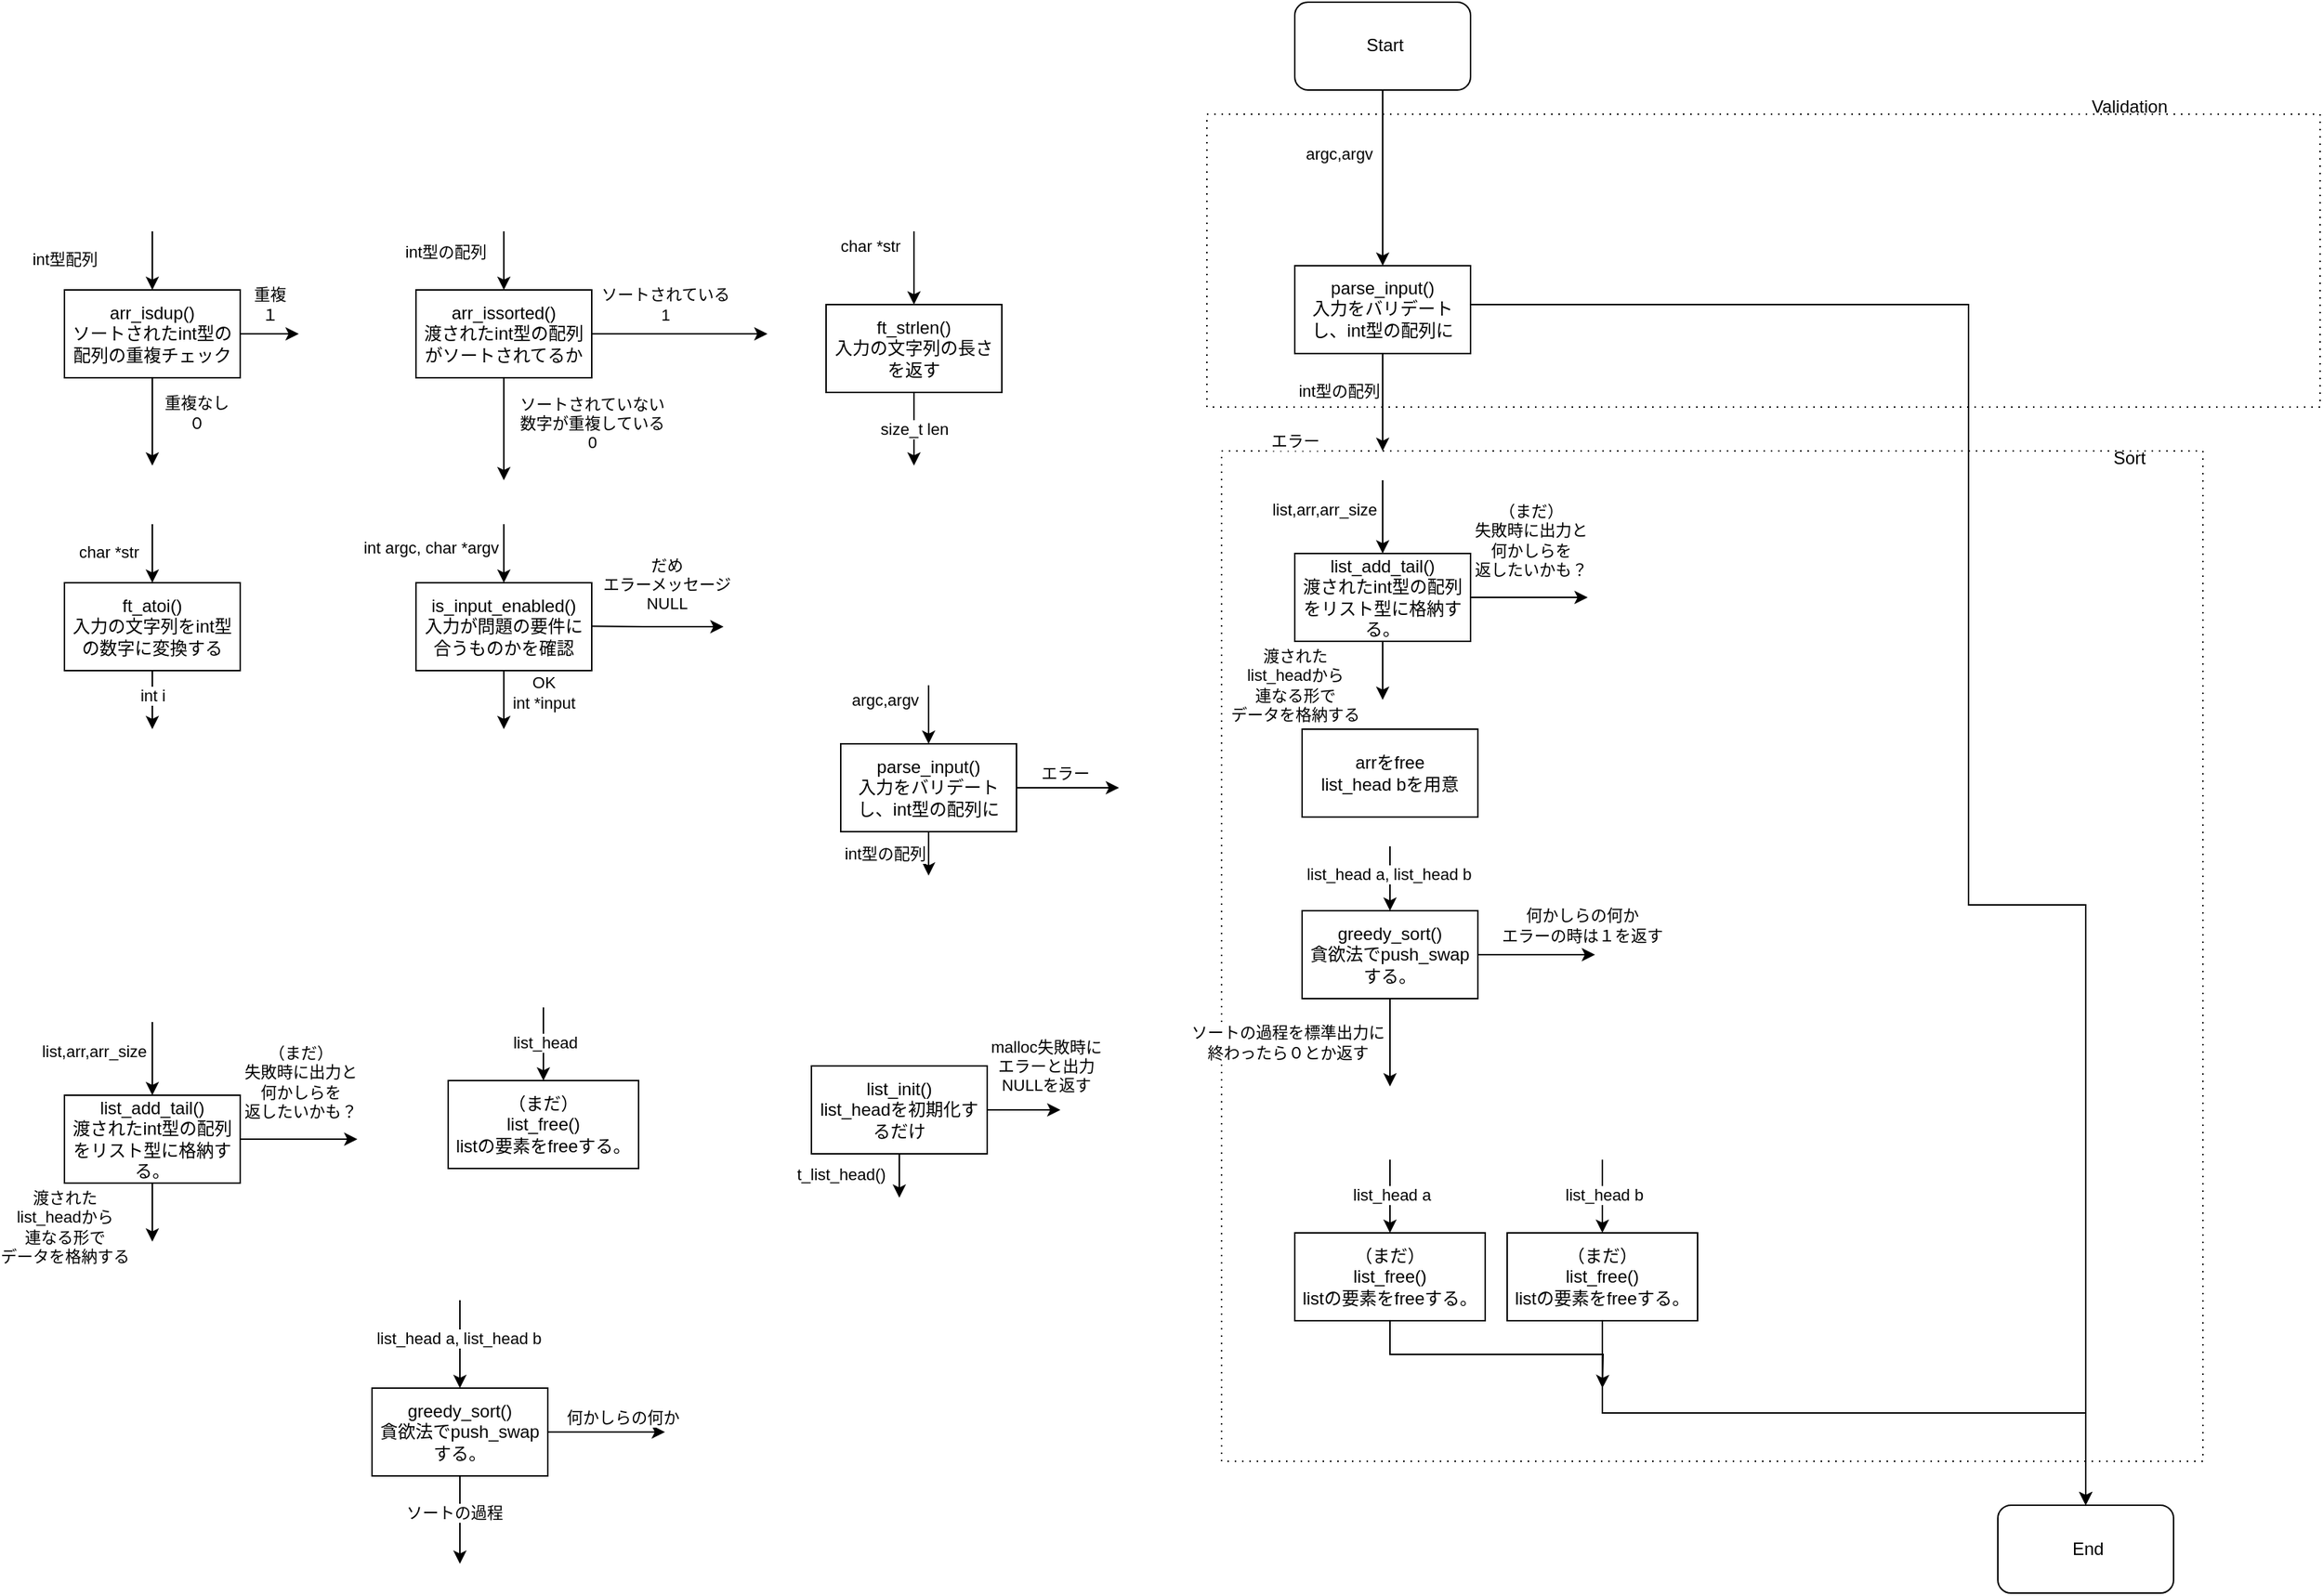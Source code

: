 <mxfile version="26.0.1">
  <diagram name="ページ1" id="sApEo9JUIuCggSf999Ie">
    <mxGraphModel dx="1877" dy="691" grid="1" gridSize="10" guides="1" tooltips="1" connect="1" arrows="1" fold="1" page="1" pageScale="1" pageWidth="827" pageHeight="1169" math="0" shadow="0">
      <root>
        <mxCell id="0" />
        <mxCell id="1" parent="0" />
        <mxCell id="v0U2-upa5PUTUDY-sCO0-5" value="" style="rounded=0;whiteSpace=wrap;html=1;fillColor=none;dashed=1;dashPattern=1 4;" parent="1" vertex="1">
          <mxGeometry x="50" y="350" width="670" height="690" as="geometry" />
        </mxCell>
        <mxCell id="v0U2-upa5PUTUDY-sCO0-1" value="&amp;nbsp;Start" style="rounded=1;whiteSpace=wrap;html=1;" parent="1" vertex="1">
          <mxGeometry x="100" y="43.45" width="120" height="60" as="geometry" />
        </mxCell>
        <mxCell id="v0U2-upa5PUTUDY-sCO0-2" value="&amp;nbsp;End" style="rounded=1;whiteSpace=wrap;html=1;" parent="1" vertex="1">
          <mxGeometry x="580" y="1070" width="120" height="60" as="geometry" />
        </mxCell>
        <mxCell id="v0U2-upa5PUTUDY-sCO0-4" value="" style="rounded=0;whiteSpace=wrap;html=1;fillColor=none;dashed=1;dashPattern=1 4;" parent="1" vertex="1">
          <mxGeometry x="40" y="120" width="760" height="200" as="geometry" />
        </mxCell>
        <mxCell id="v0U2-upa5PUTUDY-sCO0-6" value="Validation" style="text;html=1;align=center;verticalAlign=middle;whiteSpace=wrap;rounded=0;" parent="1" vertex="1">
          <mxGeometry x="640" y="100" width="60" height="30" as="geometry" />
        </mxCell>
        <mxCell id="v0U2-upa5PUTUDY-sCO0-7" value="Sort" style="text;html=1;align=center;verticalAlign=middle;whiteSpace=wrap;rounded=0;" parent="1" vertex="1">
          <mxGeometry x="640" y="340" width="60" height="30" as="geometry" />
        </mxCell>
        <mxCell id="v0U2-upa5PUTUDY-sCO0-9" style="edgeStyle=orthogonalEdgeStyle;rounded=0;orthogonalLoop=1;jettySize=auto;html=1;" parent="1" source="v0U2-upa5PUTUDY-sCO0-8" edge="1">
          <mxGeometry relative="1" as="geometry">
            <mxPoint x="-680" y="360" as="targetPoint" />
            <Array as="points">
              <mxPoint x="-680" y="330" />
              <mxPoint x="-680" y="330" />
            </Array>
          </mxGeometry>
        </mxCell>
        <mxCell id="v0U2-upa5PUTUDY-sCO0-15" value="重複なし&lt;div&gt;０&lt;/div&gt;" style="edgeLabel;html=1;align=center;verticalAlign=middle;resizable=0;points=[];" parent="v0U2-upa5PUTUDY-sCO0-9" vertex="1" connectable="0">
          <mxGeometry x="-0.2" y="1" relative="1" as="geometry">
            <mxPoint x="29" as="offset" />
          </mxGeometry>
        </mxCell>
        <mxCell id="v0U2-upa5PUTUDY-sCO0-13" style="edgeStyle=orthogonalEdgeStyle;rounded=0;orthogonalLoop=1;jettySize=auto;html=1;" parent="1" source="v0U2-upa5PUTUDY-sCO0-8" edge="1">
          <mxGeometry relative="1" as="geometry">
            <mxPoint x="-580" y="270" as="targetPoint" />
          </mxGeometry>
        </mxCell>
        <mxCell id="v0U2-upa5PUTUDY-sCO0-16" value="重複&lt;div&gt;１&lt;/div&gt;" style="edgeLabel;html=1;align=center;verticalAlign=middle;resizable=0;points=[];" parent="v0U2-upa5PUTUDY-sCO0-13" vertex="1" connectable="0">
          <mxGeometry x="-0.269" y="-4" relative="1" as="geometry">
            <mxPoint x="5" y="-24" as="offset" />
          </mxGeometry>
        </mxCell>
        <mxCell id="v0U2-upa5PUTUDY-sCO0-8" value="arr_isdup()&lt;div&gt;ソートされたint型の配列の重複チェック&lt;/div&gt;" style="rounded=0;whiteSpace=wrap;html=1;" parent="1" vertex="1">
          <mxGeometry x="-740" y="240" width="120" height="60" as="geometry" />
        </mxCell>
        <mxCell id="v0U2-upa5PUTUDY-sCO0-18" value="" style="endArrow=classic;html=1;rounded=0;entryX=0.5;entryY=0;entryDx=0;entryDy=0;" parent="1" target="v0U2-upa5PUTUDY-sCO0-8" edge="1">
          <mxGeometry width="50" height="50" relative="1" as="geometry">
            <mxPoint x="-680" y="200" as="sourcePoint" />
            <mxPoint x="-590" y="350" as="targetPoint" />
          </mxGeometry>
        </mxCell>
        <mxCell id="v0U2-upa5PUTUDY-sCO0-19" value="&lt;div&gt;&lt;span style=&quot;background-color: light-dark(#ffffff, var(--ge-dark-color, #121212)); color: light-dark(rgb(0, 0, 0), rgb(255, 255, 255));&quot;&gt;int型配列&lt;/span&gt;&lt;/div&gt;" style="edgeLabel;html=1;align=center;verticalAlign=middle;resizable=0;points=[];" parent="v0U2-upa5PUTUDY-sCO0-18" vertex="1" connectable="0">
          <mxGeometry x="-0.05" relative="1" as="geometry">
            <mxPoint x="-60" as="offset" />
          </mxGeometry>
        </mxCell>
        <mxCell id="3w3vLUfJ1pL8O2piszap-4" style="edgeStyle=orthogonalEdgeStyle;rounded=0;orthogonalLoop=1;jettySize=auto;html=1;exitX=0.5;exitY=1;exitDx=0;exitDy=0;" edge="1" parent="1" source="3w3vLUfJ1pL8O2piszap-1">
          <mxGeometry relative="1" as="geometry">
            <mxPoint x="-440" y="370" as="targetPoint" />
          </mxGeometry>
        </mxCell>
        <mxCell id="3w3vLUfJ1pL8O2piszap-5" value="ソートされていない&lt;div&gt;数字が重複している&lt;/div&gt;&lt;div&gt;0&lt;/div&gt;" style="edgeLabel;html=1;align=center;verticalAlign=middle;resizable=0;points=[];labelBackgroundColor=default;" vertex="1" connectable="0" parent="3w3vLUfJ1pL8O2piszap-4">
          <mxGeometry x="-0.052" y="-2" relative="1" as="geometry">
            <mxPoint x="62" y="-3" as="offset" />
          </mxGeometry>
        </mxCell>
        <mxCell id="3w3vLUfJ1pL8O2piszap-8" style="edgeStyle=orthogonalEdgeStyle;rounded=0;orthogonalLoop=1;jettySize=auto;html=1;exitX=1;exitY=0.5;exitDx=0;exitDy=0;" edge="1" parent="1" source="3w3vLUfJ1pL8O2piszap-1">
          <mxGeometry relative="1" as="geometry">
            <mxPoint x="-260" y="270" as="targetPoint" />
          </mxGeometry>
        </mxCell>
        <mxCell id="3w3vLUfJ1pL8O2piszap-9" value="ソートされている&lt;div&gt;1&lt;/div&gt;" style="edgeLabel;html=1;align=center;verticalAlign=middle;resizable=0;points=[];labelBackgroundColor=default;" vertex="1" connectable="0" parent="3w3vLUfJ1pL8O2piszap-8">
          <mxGeometry x="-0.171" y="-1" relative="1" as="geometry">
            <mxPoint y="-21" as="offset" />
          </mxGeometry>
        </mxCell>
        <mxCell id="3w3vLUfJ1pL8O2piszap-1" value="arr_issorted()&lt;div&gt;渡されたint型の配列がソートされてるか&lt;/div&gt;" style="rounded=0;whiteSpace=wrap;html=1;" vertex="1" parent="1">
          <mxGeometry x="-500" y="240" width="120" height="60" as="geometry" />
        </mxCell>
        <mxCell id="3w3vLUfJ1pL8O2piszap-2" value="" style="endArrow=classic;html=1;rounded=0;entryX=0.5;entryY=0;entryDx=0;entryDy=0;" edge="1" parent="1" target="3w3vLUfJ1pL8O2piszap-1">
          <mxGeometry width="50" height="50" relative="1" as="geometry">
            <mxPoint x="-440" y="200" as="sourcePoint" />
            <mxPoint x="-400" y="170" as="targetPoint" />
          </mxGeometry>
        </mxCell>
        <mxCell id="3w3vLUfJ1pL8O2piszap-3" value="int型の配列" style="edgeLabel;html=1;align=center;verticalAlign=middle;resizable=0;points=[];" vertex="1" connectable="0" parent="3w3vLUfJ1pL8O2piszap-2">
          <mxGeometry x="-0.29" relative="1" as="geometry">
            <mxPoint x="-40" as="offset" />
          </mxGeometry>
        </mxCell>
        <mxCell id="3w3vLUfJ1pL8O2piszap-13" style="edgeStyle=orthogonalEdgeStyle;rounded=0;orthogonalLoop=1;jettySize=auto;html=1;exitX=0.5;exitY=1;exitDx=0;exitDy=0;" edge="1" parent="1" source="3w3vLUfJ1pL8O2piszap-10">
          <mxGeometry relative="1" as="geometry">
            <mxPoint x="-680" y="540" as="targetPoint" />
          </mxGeometry>
        </mxCell>
        <mxCell id="3w3vLUfJ1pL8O2piszap-14" value="int i" style="edgeLabel;html=1;align=center;verticalAlign=middle;resizable=0;points=[];" vertex="1" connectable="0" parent="3w3vLUfJ1pL8O2piszap-13">
          <mxGeometry x="-0.18" relative="1" as="geometry">
            <mxPoint as="offset" />
          </mxGeometry>
        </mxCell>
        <mxCell id="3w3vLUfJ1pL8O2piszap-10" value="ft_atoi()&lt;div&gt;入力の文字列をint型の数字に変換する&lt;/div&gt;" style="rounded=0;whiteSpace=wrap;html=1;" vertex="1" parent="1">
          <mxGeometry x="-740" y="440" width="120" height="60" as="geometry" />
        </mxCell>
        <mxCell id="3w3vLUfJ1pL8O2piszap-11" value="" style="endArrow=classic;html=1;rounded=0;entryX=0.5;entryY=0;entryDx=0;entryDy=0;" edge="1" parent="1" target="3w3vLUfJ1pL8O2piszap-10">
          <mxGeometry width="50" height="50" relative="1" as="geometry">
            <mxPoint x="-680" y="400" as="sourcePoint" />
            <mxPoint x="-640" y="380" as="targetPoint" />
          </mxGeometry>
        </mxCell>
        <mxCell id="3w3vLUfJ1pL8O2piszap-12" value="char&amp;nbsp;&lt;span style=&quot;background-color: light-dark(#ffffff, var(--ge-dark-color, #121212)); color: light-dark(rgb(0, 0, 0), rgb(255, 255, 255));&quot;&gt;*str&lt;/span&gt;" style="edgeLabel;html=1;align=center;verticalAlign=middle;resizable=0;points=[];" vertex="1" connectable="0" parent="3w3vLUfJ1pL8O2piszap-11">
          <mxGeometry x="-0.07" y="-2" relative="1" as="geometry">
            <mxPoint x="-28" as="offset" />
          </mxGeometry>
        </mxCell>
        <mxCell id="3w3vLUfJ1pL8O2piszap-15" value="ft_strlen()&lt;div&gt;入力の文字列の長さを返す&lt;/div&gt;" style="rounded=0;whiteSpace=wrap;html=1;" vertex="1" parent="1">
          <mxGeometry x="-220" y="250" width="120" height="60" as="geometry" />
        </mxCell>
        <mxCell id="3w3vLUfJ1pL8O2piszap-16" value="" style="endArrow=classic;html=1;rounded=0;entryX=0.5;entryY=0;entryDx=0;entryDy=0;" edge="1" parent="1" target="3w3vLUfJ1pL8O2piszap-15">
          <mxGeometry width="50" height="50" relative="1" as="geometry">
            <mxPoint x="-160" y="200" as="sourcePoint" />
            <mxPoint x="-110" y="150" as="targetPoint" />
          </mxGeometry>
        </mxCell>
        <mxCell id="3w3vLUfJ1pL8O2piszap-17" value="char *str" style="edgeLabel;html=1;align=center;verticalAlign=middle;resizable=0;points=[];" vertex="1" connectable="0" parent="3w3vLUfJ1pL8O2piszap-16">
          <mxGeometry x="-0.136" y="2" relative="1" as="geometry">
            <mxPoint x="-32" y="-12" as="offset" />
          </mxGeometry>
        </mxCell>
        <mxCell id="3w3vLUfJ1pL8O2piszap-18" value="" style="endArrow=classic;html=1;rounded=0;" edge="1" parent="1" source="3w3vLUfJ1pL8O2piszap-15">
          <mxGeometry width="50" height="50" relative="1" as="geometry">
            <mxPoint x="-200" y="410" as="sourcePoint" />
            <mxPoint x="-160" y="360" as="targetPoint" />
          </mxGeometry>
        </mxCell>
        <mxCell id="3w3vLUfJ1pL8O2piszap-19" value="size_t len" style="edgeLabel;html=1;align=center;verticalAlign=middle;resizable=0;points=[];" vertex="1" connectable="0" parent="3w3vLUfJ1pL8O2piszap-18">
          <mxGeometry x="-0.016" relative="1" as="geometry">
            <mxPoint as="offset" />
          </mxGeometry>
        </mxCell>
        <mxCell id="3w3vLUfJ1pL8O2piszap-23" style="edgeStyle=orthogonalEdgeStyle;rounded=0;orthogonalLoop=1;jettySize=auto;html=1;exitX=0.5;exitY=1;exitDx=0;exitDy=0;" edge="1" parent="1" source="3w3vLUfJ1pL8O2piszap-20">
          <mxGeometry relative="1" as="geometry">
            <mxPoint x="-440" y="540" as="targetPoint" />
          </mxGeometry>
        </mxCell>
        <mxCell id="3w3vLUfJ1pL8O2piszap-24" value="OK&lt;br&gt;int *input" style="edgeLabel;html=1;align=center;verticalAlign=middle;resizable=0;points=[];" vertex="1" connectable="0" parent="3w3vLUfJ1pL8O2piszap-23">
          <mxGeometry x="-0.249" y="1" relative="1" as="geometry">
            <mxPoint x="26" as="offset" />
          </mxGeometry>
        </mxCell>
        <mxCell id="3w3vLUfJ1pL8O2piszap-25" style="edgeStyle=orthogonalEdgeStyle;rounded=0;orthogonalLoop=1;jettySize=auto;html=1;exitX=1;exitY=0.5;exitDx=0;exitDy=0;" edge="1" parent="1">
          <mxGeometry relative="1" as="geometry">
            <mxPoint x="-290" y="470" as="targetPoint" />
            <mxPoint x="-400" y="469.5" as="sourcePoint" />
          </mxGeometry>
        </mxCell>
        <mxCell id="3w3vLUfJ1pL8O2piszap-26" value="だめ&lt;br&gt;エラーメッセージ&lt;div&gt;NULL&lt;/div&gt;" style="edgeLabel;html=1;align=center;verticalAlign=middle;resizable=0;points=[];" vertex="1" connectable="0" parent="3w3vLUfJ1pL8O2piszap-25">
          <mxGeometry x="0.074" y="1" relative="1" as="geometry">
            <mxPoint x="12" y="-29" as="offset" />
          </mxGeometry>
        </mxCell>
        <mxCell id="3w3vLUfJ1pL8O2piszap-20" value="is_input_enabled()&lt;div&gt;入力が問題の要件に合うものかを確認&lt;/div&gt;" style="rounded=0;whiteSpace=wrap;html=1;" vertex="1" parent="1">
          <mxGeometry x="-500" y="440" width="120" height="60" as="geometry" />
        </mxCell>
        <mxCell id="3w3vLUfJ1pL8O2piszap-21" value="" style="endArrow=classic;html=1;rounded=0;entryX=0.5;entryY=0;entryDx=0;entryDy=0;" edge="1" parent="1" target="3w3vLUfJ1pL8O2piszap-20">
          <mxGeometry width="50" height="50" relative="1" as="geometry">
            <mxPoint x="-440" y="400" as="sourcePoint" />
            <mxPoint x="-390" y="350" as="targetPoint" />
          </mxGeometry>
        </mxCell>
        <mxCell id="3w3vLUfJ1pL8O2piszap-22" value="int argc, char *argv" style="edgeLabel;html=1;align=center;verticalAlign=middle;resizable=0;points=[];" vertex="1" connectable="0" parent="3w3vLUfJ1pL8O2piszap-21">
          <mxGeometry x="-0.19" y="-1" relative="1" as="geometry">
            <mxPoint x="-49" as="offset" />
          </mxGeometry>
        </mxCell>
        <mxCell id="3w3vLUfJ1pL8O2piszap-30" style="edgeStyle=orthogonalEdgeStyle;rounded=0;orthogonalLoop=1;jettySize=auto;html=1;exitX=0.5;exitY=1;exitDx=0;exitDy=0;" edge="1" parent="1" source="3w3vLUfJ1pL8O2piszap-27">
          <mxGeometry relative="1" as="geometry">
            <mxPoint x="-680" y="890" as="targetPoint" />
          </mxGeometry>
        </mxCell>
        <mxCell id="3w3vLUfJ1pL8O2piszap-31" value="渡された&lt;div&gt;list_headから&lt;div&gt;連なる形で&lt;/div&gt;&lt;div&gt;データを格納する&lt;/div&gt;&lt;/div&gt;" style="edgeLabel;html=1;align=center;verticalAlign=middle;resizable=0;points=[];" vertex="1" connectable="0" parent="3w3vLUfJ1pL8O2piszap-30">
          <mxGeometry x="-0.151" y="-1" relative="1" as="geometry">
            <mxPoint x="-59" y="13" as="offset" />
          </mxGeometry>
        </mxCell>
        <mxCell id="3w3vLUfJ1pL8O2piszap-32" style="edgeStyle=orthogonalEdgeStyle;rounded=0;orthogonalLoop=1;jettySize=auto;html=1;exitX=1;exitY=0.5;exitDx=0;exitDy=0;" edge="1" parent="1" source="3w3vLUfJ1pL8O2piszap-27">
          <mxGeometry relative="1" as="geometry">
            <mxPoint x="-540" y="820" as="targetPoint" />
          </mxGeometry>
        </mxCell>
        <mxCell id="3w3vLUfJ1pL8O2piszap-33" value="（まだ）&lt;br&gt;失敗時に出力と&lt;div&gt;何かしらを&lt;/div&gt;&lt;div&gt;返したいかも？&lt;/div&gt;" style="edgeLabel;html=1;align=center;verticalAlign=middle;resizable=0;points=[];" vertex="1" connectable="0" parent="3w3vLUfJ1pL8O2piszap-32">
          <mxGeometry x="0.071" y="1" relative="1" as="geometry">
            <mxPoint x="-2" y="-39" as="offset" />
          </mxGeometry>
        </mxCell>
        <mxCell id="3w3vLUfJ1pL8O2piszap-27" value="list_add_tail()&lt;div&gt;渡されたint型の配列をリスト型に格納する。&lt;/div&gt;" style="rounded=0;whiteSpace=wrap;html=1;" vertex="1" parent="1">
          <mxGeometry x="-740" y="790" width="120" height="60" as="geometry" />
        </mxCell>
        <mxCell id="3w3vLUfJ1pL8O2piszap-28" value="" style="endArrow=classic;html=1;rounded=0;entryX=0.5;entryY=0;entryDx=0;entryDy=0;" edge="1" parent="1" target="3w3vLUfJ1pL8O2piszap-27">
          <mxGeometry width="50" height="50" relative="1" as="geometry">
            <mxPoint x="-680" y="740" as="sourcePoint" />
            <mxPoint x="-630" y="690" as="targetPoint" />
          </mxGeometry>
        </mxCell>
        <mxCell id="3w3vLUfJ1pL8O2piszap-29" value="list,arr,arr_size" style="edgeLabel;html=1;align=center;verticalAlign=middle;resizable=0;points=[];" vertex="1" connectable="0" parent="3w3vLUfJ1pL8O2piszap-28">
          <mxGeometry x="-0.112" y="-2" relative="1" as="geometry">
            <mxPoint x="-38" y="-2" as="offset" />
          </mxGeometry>
        </mxCell>
        <mxCell id="3w3vLUfJ1pL8O2piszap-34" value="（まだ）&lt;br&gt;list_free()&lt;br&gt;listの要素をfreeする。" style="rounded=0;whiteSpace=wrap;html=1;" vertex="1" parent="1">
          <mxGeometry x="-478" y="780" width="130" height="60" as="geometry" />
        </mxCell>
        <mxCell id="3w3vLUfJ1pL8O2piszap-36" style="edgeStyle=orthogonalEdgeStyle;rounded=0;orthogonalLoop=1;jettySize=auto;html=1;exitX=0.5;exitY=1;exitDx=0;exitDy=0;" edge="1" parent="1" source="3w3vLUfJ1pL8O2piszap-35">
          <mxGeometry relative="1" as="geometry">
            <mxPoint x="-170" y="860" as="targetPoint" />
          </mxGeometry>
        </mxCell>
        <mxCell id="3w3vLUfJ1pL8O2piszap-37" value="t_list_head()" style="edgeLabel;html=1;align=center;verticalAlign=middle;resizable=0;points=[];" vertex="1" connectable="0" parent="3w3vLUfJ1pL8O2piszap-36">
          <mxGeometry x="-0.053" y="-1" relative="1" as="geometry">
            <mxPoint x="-39" as="offset" />
          </mxGeometry>
        </mxCell>
        <mxCell id="3w3vLUfJ1pL8O2piszap-38" style="edgeStyle=orthogonalEdgeStyle;rounded=0;orthogonalLoop=1;jettySize=auto;html=1;exitX=1;exitY=0.5;exitDx=0;exitDy=0;" edge="1" parent="1" source="3w3vLUfJ1pL8O2piszap-35">
          <mxGeometry relative="1" as="geometry">
            <mxPoint x="-60" y="800" as="targetPoint" />
          </mxGeometry>
        </mxCell>
        <mxCell id="3w3vLUfJ1pL8O2piszap-39" value="malloc失敗時に&lt;br&gt;エラーと出力&lt;br&gt;NULLを返す" style="edgeLabel;html=1;align=center;verticalAlign=middle;resizable=0;points=[];" vertex="1" connectable="0" parent="3w3vLUfJ1pL8O2piszap-38">
          <mxGeometry x="-0.145" y="2" relative="1" as="geometry">
            <mxPoint x="18" y="-28" as="offset" />
          </mxGeometry>
        </mxCell>
        <mxCell id="3w3vLUfJ1pL8O2piszap-35" value="list_init()&lt;div&gt;list_headを初期化するだけ&lt;/div&gt;" style="rounded=0;whiteSpace=wrap;html=1;" vertex="1" parent="1">
          <mxGeometry x="-230" y="770" width="120" height="60" as="geometry" />
        </mxCell>
        <mxCell id="3w3vLUfJ1pL8O2piszap-40" value="parse_input()&lt;br&gt;入力をバリデートし、int型の配列に" style="rounded=0;whiteSpace=wrap;html=1;" vertex="1" parent="1">
          <mxGeometry x="-210" y="550" width="120" height="60" as="geometry" />
        </mxCell>
        <mxCell id="3w3vLUfJ1pL8O2piszap-41" value="" style="endArrow=classic;html=1;rounded=0;entryX=0.5;entryY=0;entryDx=0;entryDy=0;" edge="1" parent="1" target="3w3vLUfJ1pL8O2piszap-40">
          <mxGeometry width="50" height="50" relative="1" as="geometry">
            <mxPoint x="-150" y="510" as="sourcePoint" />
            <mxPoint x="-150" y="479.289" as="targetPoint" />
          </mxGeometry>
        </mxCell>
        <mxCell id="3w3vLUfJ1pL8O2piszap-42" value="argc,argv" style="edgeLabel;html=1;align=center;verticalAlign=middle;resizable=0;points=[];" vertex="1" connectable="0" parent="3w3vLUfJ1pL8O2piszap-41">
          <mxGeometry x="-0.16" y="-1" relative="1" as="geometry">
            <mxPoint x="-29" y="-7" as="offset" />
          </mxGeometry>
        </mxCell>
        <mxCell id="3w3vLUfJ1pL8O2piszap-43" value="" style="endArrow=classic;html=1;rounded=0;exitX=1;exitY=0.5;exitDx=0;exitDy=0;" edge="1" parent="1" source="3w3vLUfJ1pL8O2piszap-40">
          <mxGeometry width="50" height="50" relative="1" as="geometry">
            <mxPoint x="-60" y="580" as="sourcePoint" />
            <mxPoint x="-20" y="580" as="targetPoint" />
          </mxGeometry>
        </mxCell>
        <mxCell id="3w3vLUfJ1pL8O2piszap-44" value="エラー" style="edgeLabel;html=1;align=center;verticalAlign=middle;resizable=0;points=[];" vertex="1" connectable="0" parent="3w3vLUfJ1pL8O2piszap-43">
          <mxGeometry x="-0.074" y="1" relative="1" as="geometry">
            <mxPoint y="-9" as="offset" />
          </mxGeometry>
        </mxCell>
        <mxCell id="3w3vLUfJ1pL8O2piszap-45" value="" style="endArrow=classic;html=1;rounded=0;exitX=0.5;exitY=1;exitDx=0;exitDy=0;" edge="1" parent="1" source="3w3vLUfJ1pL8O2piszap-40">
          <mxGeometry width="50" height="50" relative="1" as="geometry">
            <mxPoint x="-140" y="675" as="sourcePoint" />
            <mxPoint x="-150" y="640" as="targetPoint" />
          </mxGeometry>
        </mxCell>
        <mxCell id="3w3vLUfJ1pL8O2piszap-46" value="int型の配列" style="edgeLabel;html=1;align=center;verticalAlign=middle;resizable=0;points=[];" vertex="1" connectable="0" parent="3w3vLUfJ1pL8O2piszap-45">
          <mxGeometry x="-0.413" y="-5" relative="1" as="geometry">
            <mxPoint x="-25" y="6" as="offset" />
          </mxGeometry>
        </mxCell>
        <mxCell id="3w3vLUfJ1pL8O2piszap-47" value="" style="endArrow=classic;html=1;rounded=0;entryX=0.5;entryY=0;entryDx=0;entryDy=0;" edge="1" target="3w3vLUfJ1pL8O2piszap-53" parent="1" source="v0U2-upa5PUTUDY-sCO0-1">
          <mxGeometry width="50" height="50" relative="1" as="geometry">
            <mxPoint x="170" y="183.45" as="sourcePoint" />
            <mxPoint x="170" y="152.739" as="targetPoint" />
          </mxGeometry>
        </mxCell>
        <mxCell id="3w3vLUfJ1pL8O2piszap-48" value="argc,argv" style="edgeLabel;html=1;align=center;verticalAlign=middle;resizable=0;points=[];" vertex="1" connectable="0" parent="3w3vLUfJ1pL8O2piszap-47">
          <mxGeometry x="-0.16" y="-1" relative="1" as="geometry">
            <mxPoint x="-29" y="-7" as="offset" />
          </mxGeometry>
        </mxCell>
        <mxCell id="3w3vLUfJ1pL8O2piszap-49" value="" style="endArrow=classic;html=1;rounded=0;exitX=1;exitY=0.5;exitDx=0;exitDy=0;entryX=0.5;entryY=0;entryDx=0;entryDy=0;" edge="1" parent="1" target="v0U2-upa5PUTUDY-sCO0-2">
          <mxGeometry width="50" height="50" relative="1" as="geometry">
            <mxPoint x="180" y="250" as="sourcePoint" />
            <mxPoint x="780" y="1060" as="targetPoint" />
            <Array as="points">
              <mxPoint x="560" y="250" />
              <mxPoint x="560" y="660" />
              <mxPoint x="640" y="660" />
            </Array>
          </mxGeometry>
        </mxCell>
        <mxCell id="3w3vLUfJ1pL8O2piszap-50" value="エラー" style="edgeLabel;html=1;align=center;verticalAlign=middle;resizable=0;points=[];" vertex="1" connectable="0" parent="3w3vLUfJ1pL8O2piszap-49">
          <mxGeometry x="-0.074" y="1" relative="1" as="geometry">
            <mxPoint x="-461" y="-120" as="offset" />
          </mxGeometry>
        </mxCell>
        <mxCell id="3w3vLUfJ1pL8O2piszap-51" value="" style="endArrow=classic;html=1;rounded=0;exitX=0.5;exitY=1;exitDx=0;exitDy=0;" edge="1" source="3w3vLUfJ1pL8O2piszap-53" parent="1">
          <mxGeometry width="50" height="50" relative="1" as="geometry">
            <mxPoint x="180" y="348.45" as="sourcePoint" />
            <mxPoint x="160" y="350" as="targetPoint" />
          </mxGeometry>
        </mxCell>
        <mxCell id="3w3vLUfJ1pL8O2piszap-52" value="int型の配列" style="edgeLabel;html=1;align=center;verticalAlign=middle;resizable=0;points=[];" vertex="1" connectable="0" parent="3w3vLUfJ1pL8O2piszap-51">
          <mxGeometry x="-0.413" y="-5" relative="1" as="geometry">
            <mxPoint x="-25" y="6" as="offset" />
          </mxGeometry>
        </mxCell>
        <mxCell id="3w3vLUfJ1pL8O2piszap-53" value="parse_input()&lt;br&gt;入力をバリデートし、int型の配列に" style="rounded=0;whiteSpace=wrap;html=1;" vertex="1" parent="1">
          <mxGeometry x="100" y="223.45" width="120" height="60" as="geometry" />
        </mxCell>
        <mxCell id="3w3vLUfJ1pL8O2piszap-57" style="edgeStyle=orthogonalEdgeStyle;rounded=0;orthogonalLoop=1;jettySize=auto;html=1;exitX=0.5;exitY=1;exitDx=0;exitDy=0;" edge="1" parent="1" source="3w3vLUfJ1pL8O2piszap-54">
          <mxGeometry relative="1" as="geometry">
            <mxPoint x="-470" y="1110" as="targetPoint" />
          </mxGeometry>
        </mxCell>
        <mxCell id="3w3vLUfJ1pL8O2piszap-58" value="ソートの過程" style="edgeLabel;html=1;align=center;verticalAlign=middle;resizable=0;points=[];" vertex="1" connectable="0" parent="3w3vLUfJ1pL8O2piszap-57">
          <mxGeometry x="-0.174" y="-4" relative="1" as="geometry">
            <mxPoint as="offset" />
          </mxGeometry>
        </mxCell>
        <mxCell id="3w3vLUfJ1pL8O2piszap-59" style="edgeStyle=orthogonalEdgeStyle;rounded=0;orthogonalLoop=1;jettySize=auto;html=1;exitX=1;exitY=0.5;exitDx=0;exitDy=0;" edge="1" parent="1" source="3w3vLUfJ1pL8O2piszap-54">
          <mxGeometry relative="1" as="geometry">
            <mxPoint x="-330" y="1020" as="targetPoint" />
          </mxGeometry>
        </mxCell>
        <mxCell id="3w3vLUfJ1pL8O2piszap-60" value="何かしらの何か" style="edgeLabel;html=1;align=center;verticalAlign=middle;resizable=0;points=[];" vertex="1" connectable="0" parent="3w3vLUfJ1pL8O2piszap-59">
          <mxGeometry x="-0.294" relative="1" as="geometry">
            <mxPoint x="22" y="-10" as="offset" />
          </mxGeometry>
        </mxCell>
        <mxCell id="3w3vLUfJ1pL8O2piszap-54" value="greedy_sort()&lt;div&gt;貪欲法でpush_swapする。&lt;/div&gt;" style="rounded=0;whiteSpace=wrap;html=1;" vertex="1" parent="1">
          <mxGeometry x="-530" y="990" width="120" height="60" as="geometry" />
        </mxCell>
        <mxCell id="3w3vLUfJ1pL8O2piszap-55" value="" style="endArrow=classic;html=1;rounded=0;entryX=0.5;entryY=0;entryDx=0;entryDy=0;" edge="1" parent="1" target="3w3vLUfJ1pL8O2piszap-54">
          <mxGeometry width="50" height="50" relative="1" as="geometry">
            <mxPoint x="-470" y="930" as="sourcePoint" />
            <mxPoint x="-430" y="910" as="targetPoint" />
          </mxGeometry>
        </mxCell>
        <mxCell id="3w3vLUfJ1pL8O2piszap-56" value="list_head a, list_head b" style="edgeLabel;html=1;align=center;verticalAlign=middle;resizable=0;points=[];" vertex="1" connectable="0" parent="3w3vLUfJ1pL8O2piszap-55">
          <mxGeometry x="-0.133" y="-1" relative="1" as="geometry">
            <mxPoint as="offset" />
          </mxGeometry>
        </mxCell>
        <mxCell id="3w3vLUfJ1pL8O2piszap-61" style="edgeStyle=orthogonalEdgeStyle;rounded=0;orthogonalLoop=1;jettySize=auto;html=1;exitX=0.5;exitY=1;exitDx=0;exitDy=0;" edge="1" source="3w3vLUfJ1pL8O2piszap-65" parent="1">
          <mxGeometry relative="1" as="geometry">
            <mxPoint x="165" y="784" as="targetPoint" />
          </mxGeometry>
        </mxCell>
        <mxCell id="3w3vLUfJ1pL8O2piszap-62" value="ソートの過程を標準出力に&lt;br&gt;終わったら０とか返す" style="edgeLabel;html=1;align=center;verticalAlign=middle;resizable=0;points=[];" vertex="1" connectable="0" parent="3w3vLUfJ1pL8O2piszap-61">
          <mxGeometry x="-0.174" y="-4" relative="1" as="geometry">
            <mxPoint x="-66" y="5" as="offset" />
          </mxGeometry>
        </mxCell>
        <mxCell id="3w3vLUfJ1pL8O2piszap-63" style="edgeStyle=orthogonalEdgeStyle;rounded=0;orthogonalLoop=1;jettySize=auto;html=1;exitX=1;exitY=0.5;exitDx=0;exitDy=0;" edge="1" source="3w3vLUfJ1pL8O2piszap-65" parent="1">
          <mxGeometry relative="1" as="geometry">
            <mxPoint x="305" y="694" as="targetPoint" />
          </mxGeometry>
        </mxCell>
        <mxCell id="3w3vLUfJ1pL8O2piszap-64" value="何かしらの何か&lt;br&gt;&lt;div&gt;エラーの時は１を返す&lt;/div&gt;" style="edgeLabel;html=1;align=center;verticalAlign=middle;resizable=0;points=[];" vertex="1" connectable="0" parent="3w3vLUfJ1pL8O2piszap-63">
          <mxGeometry x="-0.294" relative="1" as="geometry">
            <mxPoint x="42" y="-20" as="offset" />
          </mxGeometry>
        </mxCell>
        <mxCell id="3w3vLUfJ1pL8O2piszap-65" value="greedy_sort()&lt;div&gt;貪欲法でpush_swapする。&lt;/div&gt;" style="rounded=0;whiteSpace=wrap;html=1;" vertex="1" parent="1">
          <mxGeometry x="105" y="664" width="120" height="60" as="geometry" />
        </mxCell>
        <mxCell id="3w3vLUfJ1pL8O2piszap-66" value="" style="endArrow=classic;html=1;rounded=0;entryX=0.5;entryY=0;entryDx=0;entryDy=0;" edge="1" target="3w3vLUfJ1pL8O2piszap-65" parent="1">
          <mxGeometry width="50" height="50" relative="1" as="geometry">
            <mxPoint x="165" y="620" as="sourcePoint" />
            <mxPoint x="205" y="520" as="targetPoint" />
          </mxGeometry>
        </mxCell>
        <mxCell id="3w3vLUfJ1pL8O2piszap-67" value="list_head a, list_head b" style="edgeLabel;html=1;align=center;verticalAlign=middle;resizable=0;points=[];" vertex="1" connectable="0" parent="3w3vLUfJ1pL8O2piszap-66">
          <mxGeometry x="-0.133" y="-1" relative="1" as="geometry">
            <mxPoint as="offset" />
          </mxGeometry>
        </mxCell>
        <mxCell id="3w3vLUfJ1pL8O2piszap-68" value="" style="endArrow=classic;html=1;rounded=0;entryX=0.5;entryY=0;entryDx=0;entryDy=0;" edge="1" parent="1" target="3w3vLUfJ1pL8O2piszap-34">
          <mxGeometry width="50" height="50" relative="1" as="geometry">
            <mxPoint x="-413" y="730" as="sourcePoint" />
            <mxPoint x="-380" y="710" as="targetPoint" />
          </mxGeometry>
        </mxCell>
        <mxCell id="3w3vLUfJ1pL8O2piszap-69" value="list_head" style="edgeLabel;html=1;align=center;verticalAlign=middle;resizable=0;points=[];" vertex="1" connectable="0" parent="3w3vLUfJ1pL8O2piszap-68">
          <mxGeometry x="-0.056" y="1" relative="1" as="geometry">
            <mxPoint as="offset" />
          </mxGeometry>
        </mxCell>
        <mxCell id="3w3vLUfJ1pL8O2piszap-92" style="edgeStyle=orthogonalEdgeStyle;rounded=0;orthogonalLoop=1;jettySize=auto;html=1;exitX=0.5;exitY=1;exitDx=0;exitDy=0;" edge="1" parent="1" source="3w3vLUfJ1pL8O2piszap-76">
          <mxGeometry relative="1" as="geometry">
            <mxPoint x="310" y="990" as="targetPoint" />
          </mxGeometry>
        </mxCell>
        <mxCell id="3w3vLUfJ1pL8O2piszap-76" value="（まだ）&lt;br&gt;list_free()&lt;br&gt;listの要素をfreeする。" style="rounded=0;whiteSpace=wrap;html=1;" vertex="1" parent="1">
          <mxGeometry x="100" y="884" width="130" height="60" as="geometry" />
        </mxCell>
        <mxCell id="3w3vLUfJ1pL8O2piszap-77" value="" style="endArrow=classic;html=1;rounded=0;entryX=0.5;entryY=0;entryDx=0;entryDy=0;" edge="1" target="3w3vLUfJ1pL8O2piszap-76" parent="1">
          <mxGeometry width="50" height="50" relative="1" as="geometry">
            <mxPoint x="165" y="834" as="sourcePoint" />
            <mxPoint x="198" y="814" as="targetPoint" />
          </mxGeometry>
        </mxCell>
        <mxCell id="3w3vLUfJ1pL8O2piszap-78" value="list_head a" style="edgeLabel;html=1;align=center;verticalAlign=middle;resizable=0;points=[];" vertex="1" connectable="0" parent="3w3vLUfJ1pL8O2piszap-77">
          <mxGeometry x="-0.056" y="1" relative="1" as="geometry">
            <mxPoint as="offset" />
          </mxGeometry>
        </mxCell>
        <mxCell id="3w3vLUfJ1pL8O2piszap-91" style="edgeStyle=orthogonalEdgeStyle;rounded=0;orthogonalLoop=1;jettySize=auto;html=1;exitX=0.5;exitY=1;exitDx=0;exitDy=0;entryX=0.5;entryY=0;entryDx=0;entryDy=0;" edge="1" parent="1" source="3w3vLUfJ1pL8O2piszap-79" target="v0U2-upa5PUTUDY-sCO0-2">
          <mxGeometry relative="1" as="geometry" />
        </mxCell>
        <mxCell id="3w3vLUfJ1pL8O2piszap-79" value="（まだ）&lt;br&gt;list_free()&lt;br&gt;listの要素をfreeする。" style="rounded=0;whiteSpace=wrap;html=1;" vertex="1" parent="1">
          <mxGeometry x="245" y="884" width="130" height="60" as="geometry" />
        </mxCell>
        <mxCell id="3w3vLUfJ1pL8O2piszap-80" value="" style="endArrow=classic;html=1;rounded=0;entryX=0.5;entryY=0;entryDx=0;entryDy=0;" edge="1" target="3w3vLUfJ1pL8O2piszap-79" parent="1">
          <mxGeometry width="50" height="50" relative="1" as="geometry">
            <mxPoint x="310" y="834" as="sourcePoint" />
            <mxPoint x="343" y="814" as="targetPoint" />
          </mxGeometry>
        </mxCell>
        <mxCell id="3w3vLUfJ1pL8O2piszap-81" value="list_head b" style="edgeLabel;html=1;align=center;verticalAlign=middle;resizable=0;points=[];" vertex="1" connectable="0" parent="3w3vLUfJ1pL8O2piszap-80">
          <mxGeometry x="-0.056" y="1" relative="1" as="geometry">
            <mxPoint as="offset" />
          </mxGeometry>
        </mxCell>
        <mxCell id="3w3vLUfJ1pL8O2piszap-83" style="edgeStyle=orthogonalEdgeStyle;rounded=0;orthogonalLoop=1;jettySize=auto;html=1;exitX=0.5;exitY=1;exitDx=0;exitDy=0;" edge="1" source="3w3vLUfJ1pL8O2piszap-87" parent="1">
          <mxGeometry relative="1" as="geometry">
            <mxPoint x="160" y="520" as="targetPoint" />
          </mxGeometry>
        </mxCell>
        <mxCell id="3w3vLUfJ1pL8O2piszap-84" value="渡された&lt;div&gt;list_headから&lt;div&gt;連なる形で&lt;/div&gt;&lt;div&gt;データを格納する&lt;/div&gt;&lt;/div&gt;" style="edgeLabel;html=1;align=center;verticalAlign=middle;resizable=0;points=[];" vertex="1" connectable="0" parent="3w3vLUfJ1pL8O2piszap-83">
          <mxGeometry x="-0.151" y="-1" relative="1" as="geometry">
            <mxPoint x="-59" y="13" as="offset" />
          </mxGeometry>
        </mxCell>
        <mxCell id="3w3vLUfJ1pL8O2piszap-85" style="edgeStyle=orthogonalEdgeStyle;rounded=0;orthogonalLoop=1;jettySize=auto;html=1;exitX=1;exitY=0.5;exitDx=0;exitDy=0;" edge="1" source="3w3vLUfJ1pL8O2piszap-87" parent="1">
          <mxGeometry relative="1" as="geometry">
            <mxPoint x="300" y="450" as="targetPoint" />
          </mxGeometry>
        </mxCell>
        <mxCell id="3w3vLUfJ1pL8O2piszap-86" value="（まだ）&lt;br&gt;失敗時に出力と&lt;div&gt;何かしらを&lt;/div&gt;&lt;div&gt;返したいかも？&lt;/div&gt;" style="edgeLabel;html=1;align=center;verticalAlign=middle;resizable=0;points=[];" vertex="1" connectable="0" parent="3w3vLUfJ1pL8O2piszap-85">
          <mxGeometry x="0.071" y="1" relative="1" as="geometry">
            <mxPoint x="-2" y="-39" as="offset" />
          </mxGeometry>
        </mxCell>
        <mxCell id="3w3vLUfJ1pL8O2piszap-87" value="list_add_tail()&lt;div&gt;渡されたint型の配列をリスト型に格納する。&lt;/div&gt;" style="rounded=0;whiteSpace=wrap;html=1;" vertex="1" parent="1">
          <mxGeometry x="100" y="420" width="120" height="60" as="geometry" />
        </mxCell>
        <mxCell id="3w3vLUfJ1pL8O2piszap-88" value="" style="endArrow=classic;html=1;rounded=0;entryX=0.5;entryY=0;entryDx=0;entryDy=0;" edge="1" target="3w3vLUfJ1pL8O2piszap-87" parent="1">
          <mxGeometry width="50" height="50" relative="1" as="geometry">
            <mxPoint x="160" y="370" as="sourcePoint" />
            <mxPoint x="210" y="320" as="targetPoint" />
          </mxGeometry>
        </mxCell>
        <mxCell id="3w3vLUfJ1pL8O2piszap-89" value="list,arr,arr_size" style="edgeLabel;html=1;align=center;verticalAlign=middle;resizable=0;points=[];" vertex="1" connectable="0" parent="3w3vLUfJ1pL8O2piszap-88">
          <mxGeometry x="-0.112" y="-2" relative="1" as="geometry">
            <mxPoint x="-38" y="-2" as="offset" />
          </mxGeometry>
        </mxCell>
        <mxCell id="3w3vLUfJ1pL8O2piszap-90" value="arrをfree&lt;div&gt;list_head bを用意&lt;/div&gt;" style="rounded=0;whiteSpace=wrap;html=1;" vertex="1" parent="1">
          <mxGeometry x="105" y="540" width="120" height="60" as="geometry" />
        </mxCell>
      </root>
    </mxGraphModel>
  </diagram>
</mxfile>
